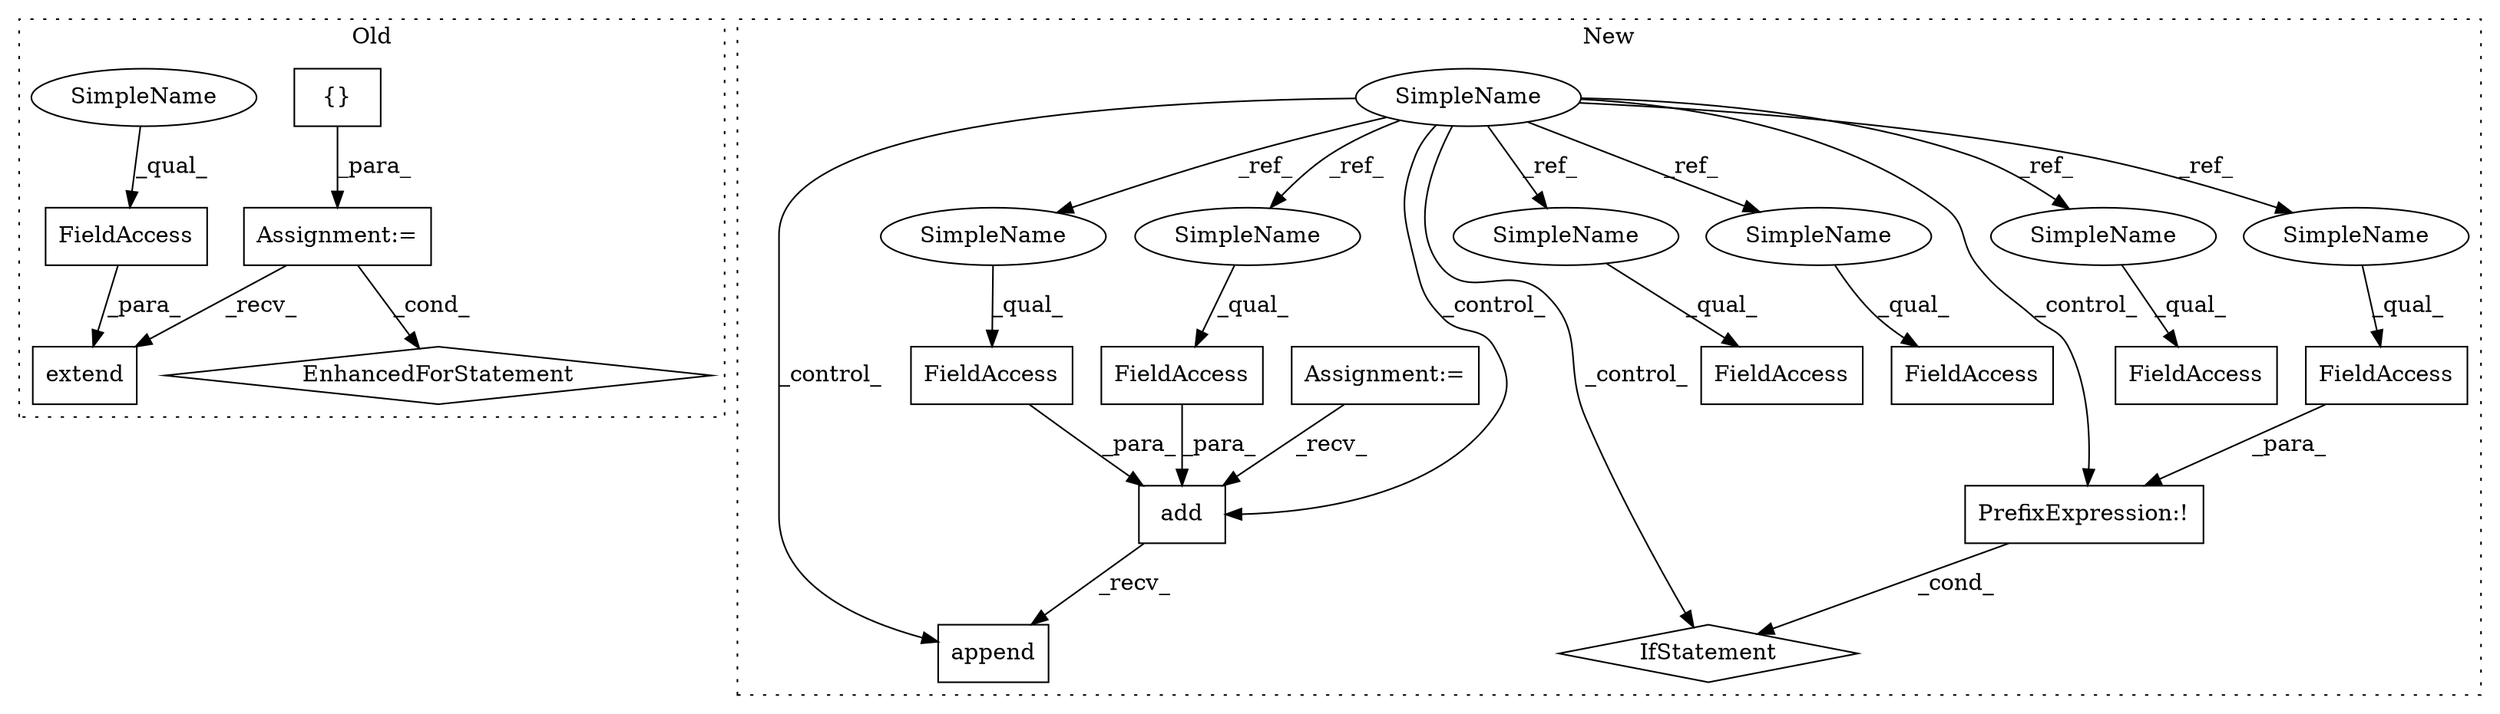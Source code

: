 digraph G {
subgraph cluster0 {
1 [label="extend" a="32" s="2016,2033" l="7,1" shape="box"];
3 [label="Assignment:=" a="7" s="1872" l="1" shape="box"];
4 [label="{}" a="4" s="1882" l="2" shape="box"];
8 [label="EnhancedForStatement" a="70" s="2241,2357" l="65,2" shape="diamond"];
11 [label="FieldAccess" a="22" s="2023" l="10" shape="box"];
24 [label="SimpleName" a="42" s="2023" l="2" shape="ellipse"];
label = "Old";
style="dotted";
}
subgraph cluster1 {
2 [label="add" a="32" s="2179,2207" l="4,1" shape="box"];
5 [label="SimpleName" a="42" s="1673" l="2" shape="ellipse"];
6 [label="append" a="32" s="2209,2223" l="7,1" shape="box"];
7 [label="PrefixExpression:!" a="38" s="1882" l="1" shape="box"];
9 [label="FieldAccess" a="22" s="2131" l="14" shape="box"];
10 [label="FieldAccess" a="22" s="1883" l="8" shape="box"];
12 [label="FieldAccess" a="22" s="2193" l="14" shape="box"];
13 [label="FieldAccess" a="22" s="1790" l="9" shape="box"];
14 [label="FieldAccess" a="22" s="2033" l="14" shape="box"];
15 [label="FieldAccess" a="22" s="2183" l="9" shape="box"];
16 [label="IfStatement" a="25" s="1878,1891" l="4,2" shape="diamond"];
17 [label="Assignment:=" a="7" s="1570" l="1" shape="box"];
18 [label="SimpleName" a="42" s="2183" l="2" shape="ellipse"];
19 [label="SimpleName" a="42" s="2131" l="2" shape="ellipse"];
20 [label="SimpleName" a="42" s="2033" l="2" shape="ellipse"];
21 [label="SimpleName" a="42" s="2193" l="2" shape="ellipse"];
22 [label="SimpleName" a="42" s="1790" l="2" shape="ellipse"];
23 [label="SimpleName" a="42" s="1883" l="2" shape="ellipse"];
label = "New";
style="dotted";
}
2 -> 6 [label="_recv_"];
3 -> 1 [label="_recv_"];
3 -> 8 [label="_cond_"];
4 -> 3 [label="_para_"];
5 -> 20 [label="_ref_"];
5 -> 6 [label="_control_"];
5 -> 23 [label="_ref_"];
5 -> 19 [label="_ref_"];
5 -> 21 [label="_ref_"];
5 -> 2 [label="_control_"];
5 -> 18 [label="_ref_"];
5 -> 22 [label="_ref_"];
5 -> 16 [label="_control_"];
5 -> 7 [label="_control_"];
7 -> 16 [label="_cond_"];
10 -> 7 [label="_para_"];
11 -> 1 [label="_para_"];
12 -> 2 [label="_para_"];
15 -> 2 [label="_para_"];
17 -> 2 [label="_recv_"];
18 -> 15 [label="_qual_"];
19 -> 9 [label="_qual_"];
20 -> 14 [label="_qual_"];
21 -> 12 [label="_qual_"];
22 -> 13 [label="_qual_"];
23 -> 10 [label="_qual_"];
24 -> 11 [label="_qual_"];
}